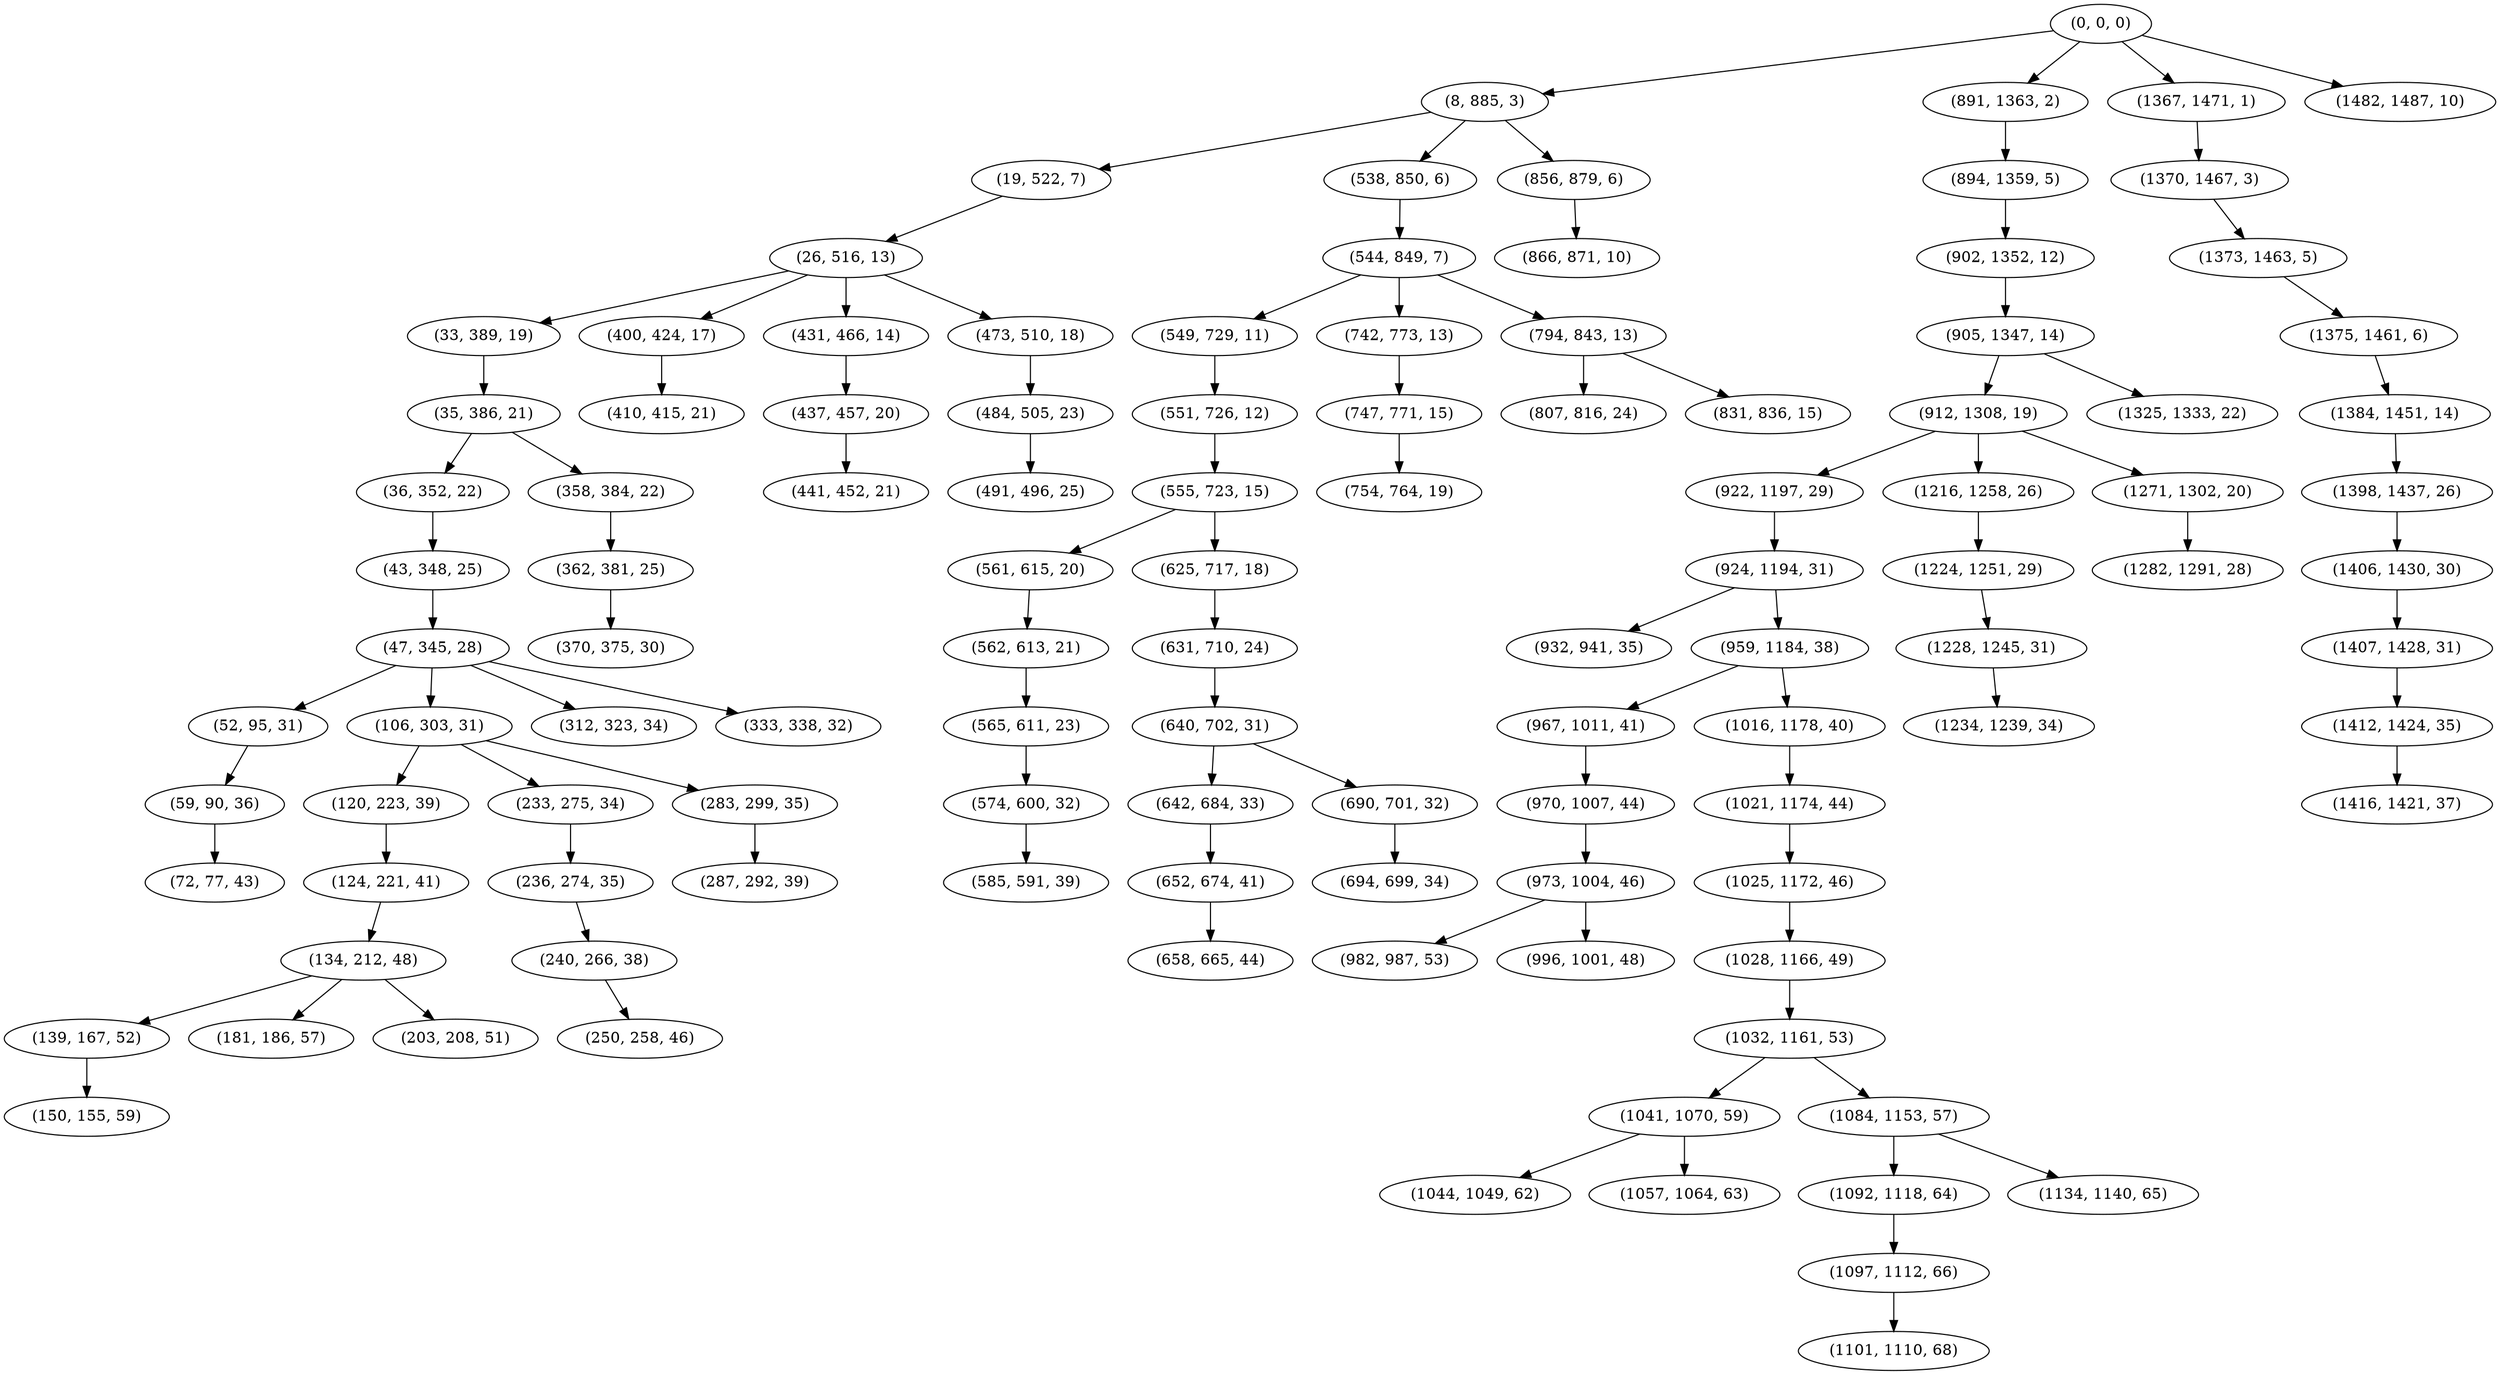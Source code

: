digraph tree {
    "(0, 0, 0)";
    "(8, 885, 3)";
    "(19, 522, 7)";
    "(26, 516, 13)";
    "(33, 389, 19)";
    "(35, 386, 21)";
    "(36, 352, 22)";
    "(43, 348, 25)";
    "(47, 345, 28)";
    "(52, 95, 31)";
    "(59, 90, 36)";
    "(72, 77, 43)";
    "(106, 303, 31)";
    "(120, 223, 39)";
    "(124, 221, 41)";
    "(134, 212, 48)";
    "(139, 167, 52)";
    "(150, 155, 59)";
    "(181, 186, 57)";
    "(203, 208, 51)";
    "(233, 275, 34)";
    "(236, 274, 35)";
    "(240, 266, 38)";
    "(250, 258, 46)";
    "(283, 299, 35)";
    "(287, 292, 39)";
    "(312, 323, 34)";
    "(333, 338, 32)";
    "(358, 384, 22)";
    "(362, 381, 25)";
    "(370, 375, 30)";
    "(400, 424, 17)";
    "(410, 415, 21)";
    "(431, 466, 14)";
    "(437, 457, 20)";
    "(441, 452, 21)";
    "(473, 510, 18)";
    "(484, 505, 23)";
    "(491, 496, 25)";
    "(538, 850, 6)";
    "(544, 849, 7)";
    "(549, 729, 11)";
    "(551, 726, 12)";
    "(555, 723, 15)";
    "(561, 615, 20)";
    "(562, 613, 21)";
    "(565, 611, 23)";
    "(574, 600, 32)";
    "(585, 591, 39)";
    "(625, 717, 18)";
    "(631, 710, 24)";
    "(640, 702, 31)";
    "(642, 684, 33)";
    "(652, 674, 41)";
    "(658, 665, 44)";
    "(690, 701, 32)";
    "(694, 699, 34)";
    "(742, 773, 13)";
    "(747, 771, 15)";
    "(754, 764, 19)";
    "(794, 843, 13)";
    "(807, 816, 24)";
    "(831, 836, 15)";
    "(856, 879, 6)";
    "(866, 871, 10)";
    "(891, 1363, 2)";
    "(894, 1359, 5)";
    "(902, 1352, 12)";
    "(905, 1347, 14)";
    "(912, 1308, 19)";
    "(922, 1197, 29)";
    "(924, 1194, 31)";
    "(932, 941, 35)";
    "(959, 1184, 38)";
    "(967, 1011, 41)";
    "(970, 1007, 44)";
    "(973, 1004, 46)";
    "(982, 987, 53)";
    "(996, 1001, 48)";
    "(1016, 1178, 40)";
    "(1021, 1174, 44)";
    "(1025, 1172, 46)";
    "(1028, 1166, 49)";
    "(1032, 1161, 53)";
    "(1041, 1070, 59)";
    "(1044, 1049, 62)";
    "(1057, 1064, 63)";
    "(1084, 1153, 57)";
    "(1092, 1118, 64)";
    "(1097, 1112, 66)";
    "(1101, 1110, 68)";
    "(1134, 1140, 65)";
    "(1216, 1258, 26)";
    "(1224, 1251, 29)";
    "(1228, 1245, 31)";
    "(1234, 1239, 34)";
    "(1271, 1302, 20)";
    "(1282, 1291, 28)";
    "(1325, 1333, 22)";
    "(1367, 1471, 1)";
    "(1370, 1467, 3)";
    "(1373, 1463, 5)";
    "(1375, 1461, 6)";
    "(1384, 1451, 14)";
    "(1398, 1437, 26)";
    "(1406, 1430, 30)";
    "(1407, 1428, 31)";
    "(1412, 1424, 35)";
    "(1416, 1421, 37)";
    "(1482, 1487, 10)";
    "(0, 0, 0)" -> "(8, 885, 3)";
    "(0, 0, 0)" -> "(891, 1363, 2)";
    "(0, 0, 0)" -> "(1367, 1471, 1)";
    "(0, 0, 0)" -> "(1482, 1487, 10)";
    "(8, 885, 3)" -> "(19, 522, 7)";
    "(8, 885, 3)" -> "(538, 850, 6)";
    "(8, 885, 3)" -> "(856, 879, 6)";
    "(19, 522, 7)" -> "(26, 516, 13)";
    "(26, 516, 13)" -> "(33, 389, 19)";
    "(26, 516, 13)" -> "(400, 424, 17)";
    "(26, 516, 13)" -> "(431, 466, 14)";
    "(26, 516, 13)" -> "(473, 510, 18)";
    "(33, 389, 19)" -> "(35, 386, 21)";
    "(35, 386, 21)" -> "(36, 352, 22)";
    "(35, 386, 21)" -> "(358, 384, 22)";
    "(36, 352, 22)" -> "(43, 348, 25)";
    "(43, 348, 25)" -> "(47, 345, 28)";
    "(47, 345, 28)" -> "(52, 95, 31)";
    "(47, 345, 28)" -> "(106, 303, 31)";
    "(47, 345, 28)" -> "(312, 323, 34)";
    "(47, 345, 28)" -> "(333, 338, 32)";
    "(52, 95, 31)" -> "(59, 90, 36)";
    "(59, 90, 36)" -> "(72, 77, 43)";
    "(106, 303, 31)" -> "(120, 223, 39)";
    "(106, 303, 31)" -> "(233, 275, 34)";
    "(106, 303, 31)" -> "(283, 299, 35)";
    "(120, 223, 39)" -> "(124, 221, 41)";
    "(124, 221, 41)" -> "(134, 212, 48)";
    "(134, 212, 48)" -> "(139, 167, 52)";
    "(134, 212, 48)" -> "(181, 186, 57)";
    "(134, 212, 48)" -> "(203, 208, 51)";
    "(139, 167, 52)" -> "(150, 155, 59)";
    "(233, 275, 34)" -> "(236, 274, 35)";
    "(236, 274, 35)" -> "(240, 266, 38)";
    "(240, 266, 38)" -> "(250, 258, 46)";
    "(283, 299, 35)" -> "(287, 292, 39)";
    "(358, 384, 22)" -> "(362, 381, 25)";
    "(362, 381, 25)" -> "(370, 375, 30)";
    "(400, 424, 17)" -> "(410, 415, 21)";
    "(431, 466, 14)" -> "(437, 457, 20)";
    "(437, 457, 20)" -> "(441, 452, 21)";
    "(473, 510, 18)" -> "(484, 505, 23)";
    "(484, 505, 23)" -> "(491, 496, 25)";
    "(538, 850, 6)" -> "(544, 849, 7)";
    "(544, 849, 7)" -> "(549, 729, 11)";
    "(544, 849, 7)" -> "(742, 773, 13)";
    "(544, 849, 7)" -> "(794, 843, 13)";
    "(549, 729, 11)" -> "(551, 726, 12)";
    "(551, 726, 12)" -> "(555, 723, 15)";
    "(555, 723, 15)" -> "(561, 615, 20)";
    "(555, 723, 15)" -> "(625, 717, 18)";
    "(561, 615, 20)" -> "(562, 613, 21)";
    "(562, 613, 21)" -> "(565, 611, 23)";
    "(565, 611, 23)" -> "(574, 600, 32)";
    "(574, 600, 32)" -> "(585, 591, 39)";
    "(625, 717, 18)" -> "(631, 710, 24)";
    "(631, 710, 24)" -> "(640, 702, 31)";
    "(640, 702, 31)" -> "(642, 684, 33)";
    "(640, 702, 31)" -> "(690, 701, 32)";
    "(642, 684, 33)" -> "(652, 674, 41)";
    "(652, 674, 41)" -> "(658, 665, 44)";
    "(690, 701, 32)" -> "(694, 699, 34)";
    "(742, 773, 13)" -> "(747, 771, 15)";
    "(747, 771, 15)" -> "(754, 764, 19)";
    "(794, 843, 13)" -> "(807, 816, 24)";
    "(794, 843, 13)" -> "(831, 836, 15)";
    "(856, 879, 6)" -> "(866, 871, 10)";
    "(891, 1363, 2)" -> "(894, 1359, 5)";
    "(894, 1359, 5)" -> "(902, 1352, 12)";
    "(902, 1352, 12)" -> "(905, 1347, 14)";
    "(905, 1347, 14)" -> "(912, 1308, 19)";
    "(905, 1347, 14)" -> "(1325, 1333, 22)";
    "(912, 1308, 19)" -> "(922, 1197, 29)";
    "(912, 1308, 19)" -> "(1216, 1258, 26)";
    "(912, 1308, 19)" -> "(1271, 1302, 20)";
    "(922, 1197, 29)" -> "(924, 1194, 31)";
    "(924, 1194, 31)" -> "(932, 941, 35)";
    "(924, 1194, 31)" -> "(959, 1184, 38)";
    "(959, 1184, 38)" -> "(967, 1011, 41)";
    "(959, 1184, 38)" -> "(1016, 1178, 40)";
    "(967, 1011, 41)" -> "(970, 1007, 44)";
    "(970, 1007, 44)" -> "(973, 1004, 46)";
    "(973, 1004, 46)" -> "(982, 987, 53)";
    "(973, 1004, 46)" -> "(996, 1001, 48)";
    "(1016, 1178, 40)" -> "(1021, 1174, 44)";
    "(1021, 1174, 44)" -> "(1025, 1172, 46)";
    "(1025, 1172, 46)" -> "(1028, 1166, 49)";
    "(1028, 1166, 49)" -> "(1032, 1161, 53)";
    "(1032, 1161, 53)" -> "(1041, 1070, 59)";
    "(1032, 1161, 53)" -> "(1084, 1153, 57)";
    "(1041, 1070, 59)" -> "(1044, 1049, 62)";
    "(1041, 1070, 59)" -> "(1057, 1064, 63)";
    "(1084, 1153, 57)" -> "(1092, 1118, 64)";
    "(1084, 1153, 57)" -> "(1134, 1140, 65)";
    "(1092, 1118, 64)" -> "(1097, 1112, 66)";
    "(1097, 1112, 66)" -> "(1101, 1110, 68)";
    "(1216, 1258, 26)" -> "(1224, 1251, 29)";
    "(1224, 1251, 29)" -> "(1228, 1245, 31)";
    "(1228, 1245, 31)" -> "(1234, 1239, 34)";
    "(1271, 1302, 20)" -> "(1282, 1291, 28)";
    "(1367, 1471, 1)" -> "(1370, 1467, 3)";
    "(1370, 1467, 3)" -> "(1373, 1463, 5)";
    "(1373, 1463, 5)" -> "(1375, 1461, 6)";
    "(1375, 1461, 6)" -> "(1384, 1451, 14)";
    "(1384, 1451, 14)" -> "(1398, 1437, 26)";
    "(1398, 1437, 26)" -> "(1406, 1430, 30)";
    "(1406, 1430, 30)" -> "(1407, 1428, 31)";
    "(1407, 1428, 31)" -> "(1412, 1424, 35)";
    "(1412, 1424, 35)" -> "(1416, 1421, 37)";
}
